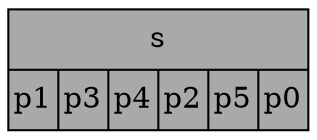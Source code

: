 digraph H008 {
    node [shape=circle,fixedsize=1,width=0.4,height=0.4,fillcolor="darkgray"];
	edge [arrowsize=0.5];
	nodesep=0.1;
	ranksep=0.1;
    s [style="filled",shape="record",label="{s|{p1|p3|p4|p2|p5|p0}}",width=2,height=0.8];
}

